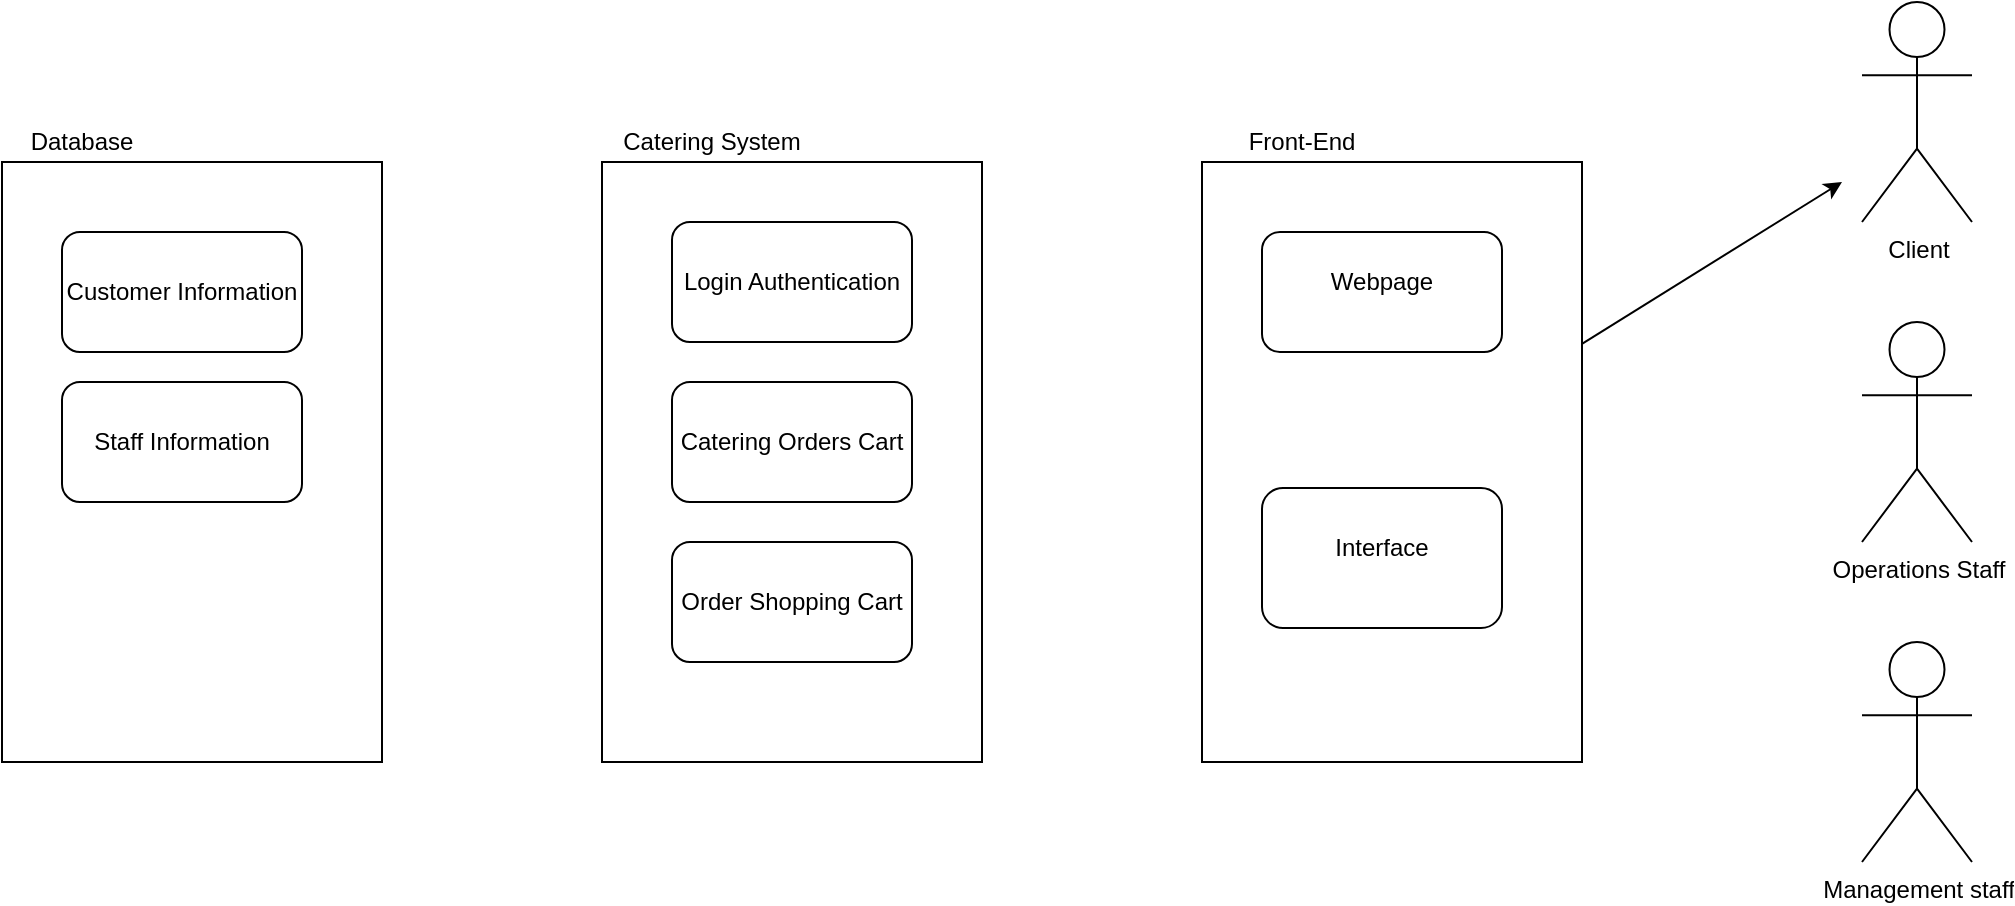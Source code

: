 <mxfile version="13.6.9" type="github">
  <diagram id="Uiol1SnUfE1j45obXhNL" name="Page-1">
    <mxGraphModel dx="2031" dy="1090" grid="1" gridSize="10" guides="1" tooltips="1" connect="1" arrows="1" fold="1" page="1" pageScale="1" pageWidth="1169" pageHeight="827" math="0" shadow="0">
      <root>
        <mxCell id="0" />
        <mxCell id="1" parent="0" />
        <mxCell id="VPgzE5QrAe7zwuN9dMEH-3" value="" style="rounded=0;whiteSpace=wrap;html=1;" parent="1" vertex="1">
          <mxGeometry x="720" y="180" width="190" height="300" as="geometry" />
        </mxCell>
        <mxCell id="bI4hTeVT0tQoFy_GIRa0-11" value="" style="rounded=1;whiteSpace=wrap;html=1;" parent="1" vertex="1">
          <mxGeometry x="750" y="215" width="120" height="60" as="geometry" />
        </mxCell>
        <mxCell id="VPgzE5QrAe7zwuN9dMEH-1" value="" style="rounded=1;whiteSpace=wrap;html=1;" parent="1" vertex="1">
          <mxGeometry x="155" y="210" width="120" height="70" as="geometry" />
        </mxCell>
        <mxCell id="VPgzE5QrAe7zwuN9dMEH-2" value="" style="rounded=1;whiteSpace=wrap;html=1;" parent="1" vertex="1">
          <mxGeometry x="750" y="343" width="120" height="70" as="geometry" />
        </mxCell>
        <mxCell id="bI4hTeVT0tQoFy_GIRa0-1" value="Front-End" style="text;html=1;strokeColor=none;fillColor=none;align=center;verticalAlign=middle;whiteSpace=wrap;rounded=0;" parent="1" vertex="1">
          <mxGeometry x="730" y="160" width="80" height="20" as="geometry" />
        </mxCell>
        <mxCell id="bI4hTeVT0tQoFy_GIRa0-2" value="Webpage" style="text;html=1;strokeColor=none;fillColor=none;align=center;verticalAlign=middle;whiteSpace=wrap;rounded=0;" parent="1" vertex="1">
          <mxGeometry x="790" y="230" width="40" height="20" as="geometry" />
        </mxCell>
        <mxCell id="bI4hTeVT0tQoFy_GIRa0-3" value="Interface" style="text;html=1;strokeColor=none;fillColor=none;align=center;verticalAlign=middle;whiteSpace=wrap;rounded=0;" parent="1" vertex="1">
          <mxGeometry x="775" y="363" width="70" height="20" as="geometry" />
        </mxCell>
        <mxCell id="bI4hTeVT0tQoFy_GIRa0-6" value="" style="rounded=0;whiteSpace=wrap;html=1;" parent="1" vertex="1">
          <mxGeometry x="120" y="180" width="190" height="300" as="geometry" />
        </mxCell>
        <mxCell id="bI4hTeVT0tQoFy_GIRa0-7" value="" style="rounded=0;whiteSpace=wrap;html=1;" parent="1" vertex="1">
          <mxGeometry x="420" y="180" width="190" height="300" as="geometry" />
        </mxCell>
        <mxCell id="bI4hTeVT0tQoFy_GIRa0-4" value="Login Authentication" style="rounded=1;whiteSpace=wrap;html=1;" parent="1" vertex="1">
          <mxGeometry x="455" y="210" width="120" height="60" as="geometry" />
        </mxCell>
        <mxCell id="bI4hTeVT0tQoFy_GIRa0-8" value="Database" style="text;html=1;strokeColor=none;fillColor=none;align=center;verticalAlign=middle;whiteSpace=wrap;rounded=0;" parent="1" vertex="1">
          <mxGeometry x="120" y="160" width="80" height="20" as="geometry" />
        </mxCell>
        <mxCell id="bI4hTeVT0tQoFy_GIRa0-9" value="Catering System" style="text;html=1;strokeColor=none;fillColor=none;align=center;verticalAlign=middle;whiteSpace=wrap;rounded=0;" parent="1" vertex="1">
          <mxGeometry x="420" y="160" width="110" height="20" as="geometry" />
        </mxCell>
        <mxCell id="bI4hTeVT0tQoFy_GIRa0-10" value="Customer Information" style="rounded=1;whiteSpace=wrap;html=1;" parent="1" vertex="1">
          <mxGeometry x="150" y="215" width="120" height="60" as="geometry" />
        </mxCell>
        <mxCell id="bI4hTeVT0tQoFy_GIRa0-12" value="Catering Orders Cart" style="rounded=1;whiteSpace=wrap;html=1;" parent="1" vertex="1">
          <mxGeometry x="455" y="290" width="120" height="60" as="geometry" />
        </mxCell>
        <mxCell id="bI4hTeVT0tQoFy_GIRa0-13" value="Staff Information" style="rounded=1;whiteSpace=wrap;html=1;" parent="1" vertex="1">
          <mxGeometry x="150" y="290" width="120" height="60" as="geometry" />
        </mxCell>
        <mxCell id="bI4hTeVT0tQoFy_GIRa0-14" value="Client" style="shape=umlActor;verticalLabelPosition=bottom;verticalAlign=top;html=1;outlineConnect=0;" parent="1" vertex="1">
          <mxGeometry x="1050" y="100" width="55" height="110" as="geometry" />
        </mxCell>
        <mxCell id="bI4hTeVT0tQoFy_GIRa0-15" value="Operations Staff" style="shape=umlActor;verticalLabelPosition=bottom;verticalAlign=top;html=1;outlineConnect=0;" parent="1" vertex="1">
          <mxGeometry x="1050" y="260" width="55" height="110" as="geometry" />
        </mxCell>
        <mxCell id="bI4hTeVT0tQoFy_GIRa0-16" value="Management staff" style="shape=umlActor;verticalLabelPosition=bottom;verticalAlign=top;html=1;outlineConnect=0;" parent="1" vertex="1">
          <mxGeometry x="1050" y="420" width="55" height="110" as="geometry" />
        </mxCell>
        <mxCell id="bI4hTeVT0tQoFy_GIRa0-18" value="Order Shopping Cart" style="rounded=1;whiteSpace=wrap;html=1;" parent="1" vertex="1">
          <mxGeometry x="455" y="370" width="120" height="60" as="geometry" />
        </mxCell>
        <mxCell id="k09Ig4Cl-I7WdBz1qzlx-1" value="" style="endArrow=classic;html=1;" edge="1" parent="1" source="VPgzE5QrAe7zwuN9dMEH-3">
          <mxGeometry width="50" height="50" relative="1" as="geometry">
            <mxPoint x="950" y="250" as="sourcePoint" />
            <mxPoint x="1040" y="190" as="targetPoint" />
          </mxGeometry>
        </mxCell>
      </root>
    </mxGraphModel>
  </diagram>
</mxfile>
